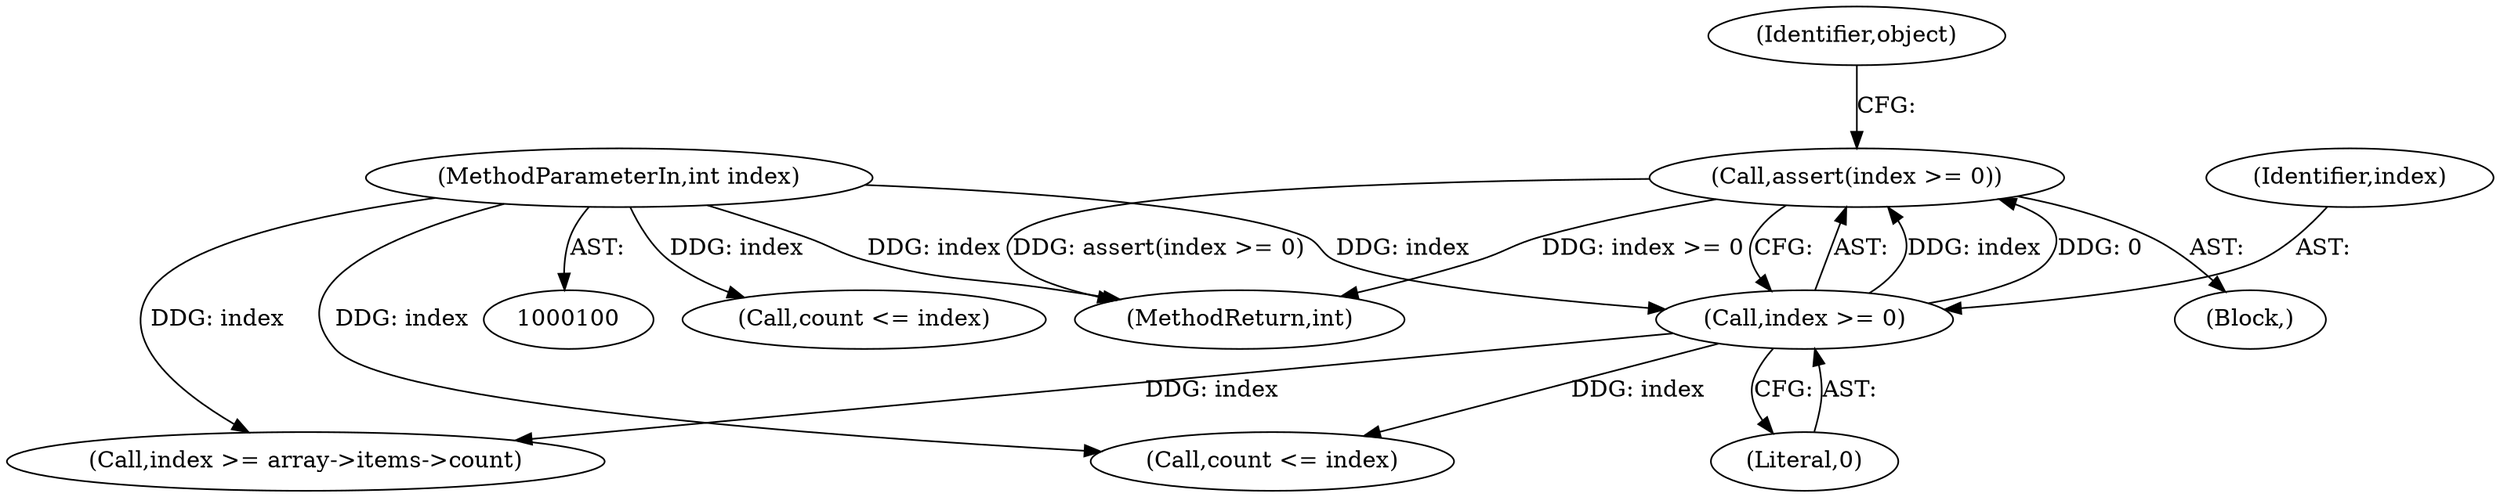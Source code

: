 digraph "0_yara_4a342f01e5439b9bb901aff1c6c23c536baeeb3f_0@API" {
"1000108" [label="(Call,assert(index >= 0))"];
"1000109" [label="(Call,index >= 0)"];
"1000103" [label="(MethodParameterIn,int index)"];
"1000108" [label="(Call,assert(index >= 0))"];
"1000104" [label="(Block,)"];
"1000111" [label="(Literal,0)"];
"1000110" [label="(Identifier,index)"];
"1000199" [label="(Call,count <= index)"];
"1000115" [label="(Identifier,object)"];
"1000275" [label="(MethodReturn,int)"];
"1000109" [label="(Call,index >= 0)"];
"1000181" [label="(Call,index >= array->items->count)"];
"1000133" [label="(Call,count <= index)"];
"1000103" [label="(MethodParameterIn,int index)"];
"1000108" -> "1000104"  [label="AST: "];
"1000108" -> "1000109"  [label="CFG: "];
"1000109" -> "1000108"  [label="AST: "];
"1000115" -> "1000108"  [label="CFG: "];
"1000108" -> "1000275"  [label="DDG: assert(index >= 0)"];
"1000108" -> "1000275"  [label="DDG: index >= 0"];
"1000109" -> "1000108"  [label="DDG: index"];
"1000109" -> "1000108"  [label="DDG: 0"];
"1000109" -> "1000111"  [label="CFG: "];
"1000110" -> "1000109"  [label="AST: "];
"1000111" -> "1000109"  [label="AST: "];
"1000103" -> "1000109"  [label="DDG: index"];
"1000109" -> "1000133"  [label="DDG: index"];
"1000109" -> "1000181"  [label="DDG: index"];
"1000103" -> "1000100"  [label="AST: "];
"1000103" -> "1000275"  [label="DDG: index"];
"1000103" -> "1000133"  [label="DDG: index"];
"1000103" -> "1000181"  [label="DDG: index"];
"1000103" -> "1000199"  [label="DDG: index"];
}

